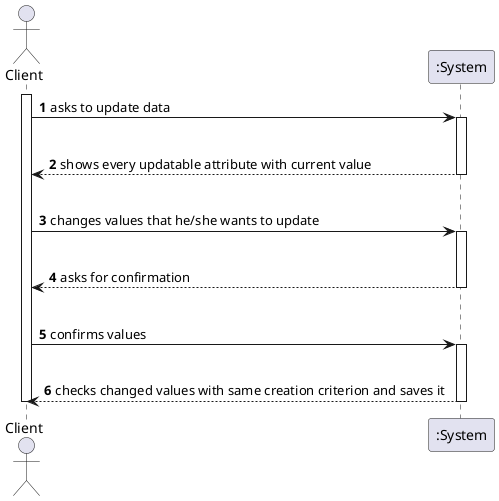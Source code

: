 @startuml
autonumber
actor "Client" as OE

activate OE
OE -> ":System" : asks to update data
activate ":System"
|||
":System" --> OE : shows every updatable attribute with current value
deactivate ":System"

|||
OE -> ":System" : changes values that he/she wants to update
activate ":System"
|||
":System" --> OE : asks for confirmation
deactivate ":System"

|||
OE -> ":System" : confirms values
activate ":System"

|||
":System" --> OE : checks changed values with same creation criterion and saves it

deactivate ":System"
deactivate OE

@enduml